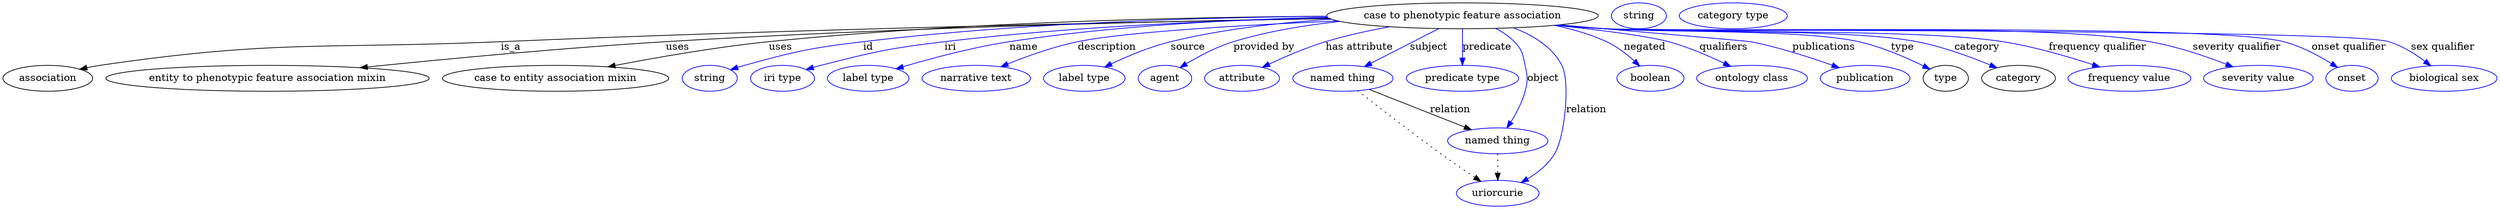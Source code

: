 digraph {
	graph [bb="0,0,2829.8,283"];
	node [label="\N"];
	"case to phenotypic feature association"	[height=0.5,
		label="case to phenotypic feature association",
		pos="1631,265",
		width=4.026];
	association	[height=0.5,
		pos="50.046,178",
		width=1.3902];
	"case to phenotypic feature association" -> association	[label=is_a,
		lp="560.05,221.5",
		pos="e,85.962,190.62 1488.7,261.32 1281.8,257 885.69,247.06 549.05,229 353.22,218.49 302.06,230.66 109.05,196 104.68,195.22 100.17,194.24 \
95.686,193.15"];
	"entity to phenotypic feature association mixin"	[height=0.5,
		pos="291.05,178",
		width=4.8024];
	"case to phenotypic feature association" -> "entity to phenotypic feature association mixin"	[label=uses,
		lp="744.05,221.5",
		pos="e,392.44,192.65 1488.4,261.7 1310.9,258.09 998.76,249.28 732.05,229 619.6,220.45 491.58,205.33 402.55,193.95"];
	"case to entity association mixin"	[height=0.5,
		pos="604.05,178",
		width=3.3941];
	"case to phenotypic feature association" -> "case to entity association mixin"	[label=uses,
		lp="859.05,221.5",
		pos="e,663.03,193.87 1486,264.38 1328.2,263.19 1068.8,256.59 847.05,229 787.66,221.61 721.17,207.52 672.77,196.17"];
	id	[color=blue,
		height=0.5,
		label=string,
		pos="775.05,178",
		width=0.84854];
	"case to phenotypic feature association" -> id	[color=blue,
		label=id,
		lp="960.55,221.5",
		pos="e,798.48,189.75 1486.3,264.01 1348.9,262.25 1137,254.94 955.05,229 891.76,219.98 875.79,215.91 815.05,196 812.66,195.22 810.22,194.35 \
807.78,193.44",
		style=solid];
	iri	[color=blue,
		height=0.5,
		label="iri type",
		pos="860.05,178",
		width=1.011];
	"case to phenotypic feature association" -> iri	[color=blue,
		label=iri,
		lp="1055.5,221.5",
		pos="e,887.58,189.82 1488.1,262.03 1369.8,258.82 1197.8,250.49 1049,229 984.49,219.68 968.54,214.68 906.05,196 903.12,195.13 900.11,194.16 \
897.11,193.15",
		style=solid];
	name	[color=blue,
		height=0.5,
		label="label type",
		pos="960.05,178",
		width=1.2638];
	"case to phenotypic feature association" -> name	[color=blue,
		label=name,
		lp="1140.5,221.5",
		pos="e,991.76,191 1487.4,262.45 1385.6,259.32 1246,250.89 1125,229 1082.1,221.22 1034.5,206.07 1001.5,194.47",
		style=solid];
	description	[color=blue,
		height=0.5,
		label="narrative text",
		pos="1081,178",
		width=1.6068];
	"case to phenotypic feature association" -> description	[color=blue,
		label=description,
		lp="1235.5,221.5",
		pos="e,1110.3,193.72 1486.9,262.9 1403.6,259.61 1297.3,250.85 1205,229 1175.3,221.96 1143.4,208.95 1119.4,197.97",
		style=solid];
	source	[color=blue,
		height=0.5,
		label="label type",
		pos="1202,178",
		width=1.2638];
	"case to phenotypic feature association" -> source	[color=blue,
		label=source,
		lp="1327,221.5",
		pos="e,1226.7,193.36 1494,259.06 1436.1,254.42 1368.5,245.62 1309,229 1283.4,221.82 1256.2,209.02 1235.6,198.18",
		style=solid];
	"provided by"	[color=blue,
		height=0.5,
		label=agent,
		pos="1295,178",
		width=0.83048];
	"case to phenotypic feature association" -> "provided by"	[color=blue,
		label="provided by",
		lp="1414,221.5",
		pos="e,1313.2,192.35 1505.1,255.98 1464.7,250.89 1420.3,242.57 1381,229 1359.8,221.67 1338,208.9 1321.6,198.1",
		style=solid];
	"has attribute"	[color=blue,
		height=0.5,
		label=attribute,
		pos="1383,178",
		width=1.1193];
	"case to phenotypic feature association" -> "has attribute"	[color=blue,
		label="has attribute",
		lp="1518.5,221.5",
		pos="e,1407.1,192.69 1556.6,249.49 1533.4,244.07 1507.9,237.21 1485,229 1461.2,220.41 1435.5,207.83 1415.9,197.44",
		style=solid];
	subject	[color=blue,
		height=0.5,
		label="named thing",
		pos="1497,178",
		width=1.5346];
	"case to phenotypic feature association" -> subject	[color=blue,
		label=subject,
		lp="1592.5,221.5",
		pos="e,1521.2,194.33 1604.6,247.21 1583.2,233.62 1552.9,214.43 1529.9,199.86",
		style=solid];
	predicate	[color=blue,
		height=0.5,
		label="predicate type",
		pos="1631,178",
		width=1.679];
	"case to phenotypic feature association" -> predicate	[color=blue,
		label=predicate,
		lp="1656,221.5",
		pos="e,1631,196.18 1631,246.8 1631,235.16 1631,219.55 1631,206.24",
		style=solid];
	object	[color=blue,
		height=0.5,
		label="named thing",
		pos="1675,91",
		width=1.5346];
	"case to phenotypic feature association" -> object	[color=blue,
		label=object,
		lp="1719,178",
		pos="e,1683.9,108.88 1663.4,247.28 1671.2,242.17 1679,236.02 1685,229 1695.6,216.79 1696.6,211.75 1700,196 1705.8,169.36 1696.8,139.09 \
1688,118.1",
		style=solid];
	relation	[color=blue,
		height=0.5,
		label=uriorcurie,
		pos="1675,18",
		width=1.2638];
	"case to phenotypic feature association" -> relation	[color=blue,
		label=relation,
		lp="1770,134.5",
		pos="e,1700.4,32.945 1680.8,248.02 1704.2,237.46 1729.3,220.88 1740,196 1747.6,178.57 1755.7,108.33 1739,73 1732.6,59.245 1720.7,47.715 \
1708.9,38.888",
		style=solid];
	negated	[color=blue,
		height=0.5,
		label=boolean,
		pos="1855,178",
		width=1.0652];
	"case to phenotypic feature association" -> negated	[color=blue,
		label=negated,
		lp="1845.5,221.5",
		pos="e,1842.3,195.48 1735.7,252.49 1758.7,247.32 1782.4,239.83 1803,229 1815.2,222.63 1826.4,212.58 1835.3,203.15",
		style=solid];
	qualifiers	[color=blue,
		height=0.5,
		label="ontology class",
		pos="1973,178",
		width=1.7151];
	"case to phenotypic feature association" -> qualifiers	[color=blue,
		label=qualifiers,
		lp="1934.5,221.5",
		pos="e,1947.1,194.51 1733.6,252.24 1786.7,245.52 1845.6,236.88 1871,229 1894.4,221.78 1919,209.86 1938.2,199.46",
		style=solid];
	publications	[color=blue,
		height=0.5,
		label=publication,
		pos="2103,178",
		width=1.3902];
	"case to phenotypic feature association" -> publications	[color=blue,
		label=publications,
		lp="2048.5,221.5",
		pos="e,2072.8,192.34 1734.3,252.37 1750.9,250.54 1768,248.7 1784,247 1864,238.56 1885.6,246.74 1964,229 1998.5,221.2 2036.1,207.32 2063.5,\
196.16",
		style=solid];
	type	[height=0.5,
		pos="2198,178",
		width=0.75];
	"case to phenotypic feature association" -> type	[color=blue,
		label=type,
		lp="2140,221.5",
		pos="e,2178.2,190.59 1732.2,252.02 1749.5,250.19 1767.3,248.43 1784,247 1918,235.57 1955.3,260.25 2086,229 2115.8,221.9 2147.4,207.05 \
2169.4,195.37",
		style=solid];
	category	[height=0.5,
		pos="2284,178",
		width=1.1374];
	"case to phenotypic feature association" -> category	[color=blue,
		label=category,
		lp="2226.5,221.5",
		pos="e,2257.9,192.14 1731.4,251.95 1748.9,250.1 1767,248.36 1784,247 1949,233.85 1994.2,263.57 2156,229 2188.5,222.06 2223.5,207.89 2248.7,\
196.39",
		style=solid];
	"frequency qualifier"	[color=blue,
		height=0.5,
		label="frequency value",
		pos="2411,178",
		width=1.8776];
	"case to phenotypic feature association" -> "frequency qualifier"	[color=blue,
		label="frequency qualifier",
		lp="2363.5,221.5",
		pos="e,2375.6,193.34 1730.5,251.89 1748.3,250.02 1766.7,248.29 1784,247 1992.5,231.45 2048.1,265.05 2254,229 2292.7,222.23 2335,208.37 \
2365.9,196.95",
		style=solid];
	"severity qualifier"	[color=blue,
		height=0.5,
		label="severity value",
		pos="2556,178",
		width=1.661];
	"case to phenotypic feature association" -> "severity qualifier"	[color=blue,
		label="severity qualifier",
		lp="2519,221.5",
		pos="e,2525.3,193.47 1730.1,251.79 1748,249.92 1766.6,248.22 1784,247 1924.9,237.2 2280.4,255.54 2419,229 2452.7,222.56 2489.1,208.94 \
2515.9,197.55",
		style=solid];
	"onset qualifier"	[color=blue,
		height=0.5,
		label=onset,
		pos="2663,178",
		width=0.81243];
	"case to phenotypic feature association" -> "onset qualifier"	[color=blue,
		label="onset qualifier",
		lp="2646,221.5",
		pos="e,2644.7,192.12 1729.7,251.75 1747.8,249.88 1766.4,248.18 1784,247 1871.1,241.18 2484.6,251.08 2569,229 2593.1,222.71 2617.8,209.22 \
2635.9,197.83",
		style=solid];
	"sex qualifier"	[color=blue,
		height=0.5,
		label="biological sex",
		pos="2770,178",
		width=1.661];
	"case to phenotypic feature association" -> "sex qualifier"	[color=blue,
		label="sex qualifier",
		lp="2755.5,221.5",
		pos="e,2750.5,195.23 1729.3,251.75 1747.5,249.86 1766.3,248.16 1784,247 1884.4,240.44 2592.6,257.42 2689,229 2708.3,223.34 2727.4,211.83 \
2742.3,201.28",
		style=solid];
	subject -> object	[label=relation,
		lp="1618,134.5",
		pos="e,1645.2,106.27 1526.8,162.77 1556.7,148.49 1603,126.42 1635.8,110.72"];
	subject -> relation	[pos="e,1656.1,34.642 1514.6,160.57 1536.9,139.89 1576.4,103.39 1611,73 1623.1,62.43 1636.6,50.949 1648.1,41.303",
		style=dotted];
	object -> relation	[pos="e,1675,36.029 1675,72.813 1675,64.789 1675,55.047 1675,46.069",
		style=dotted];
	association_type	[color=blue,
		height=0.5,
		label=string,
		pos="1824,265",
		width=0.84854];
	association_category	[color=blue,
		height=0.5,
		label="category type",
		pos="1931,265",
		width=1.6249];
}
